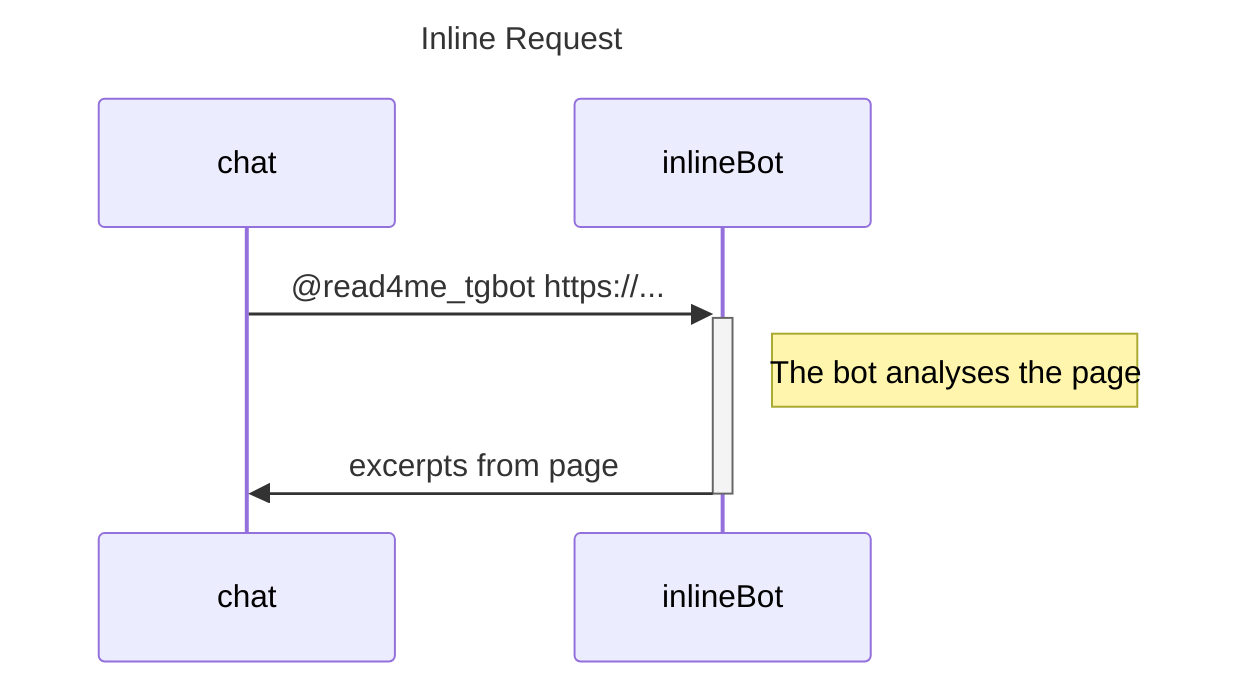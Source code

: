 ---
title: Inline Request
---

sequenceDiagram
    participant chat
    chat ->>+inlineBot: @read4me_tgbot https://...
    Note right of inlineBot: The bot analyses the page
    inlineBot ->>-chat: excerpts from page